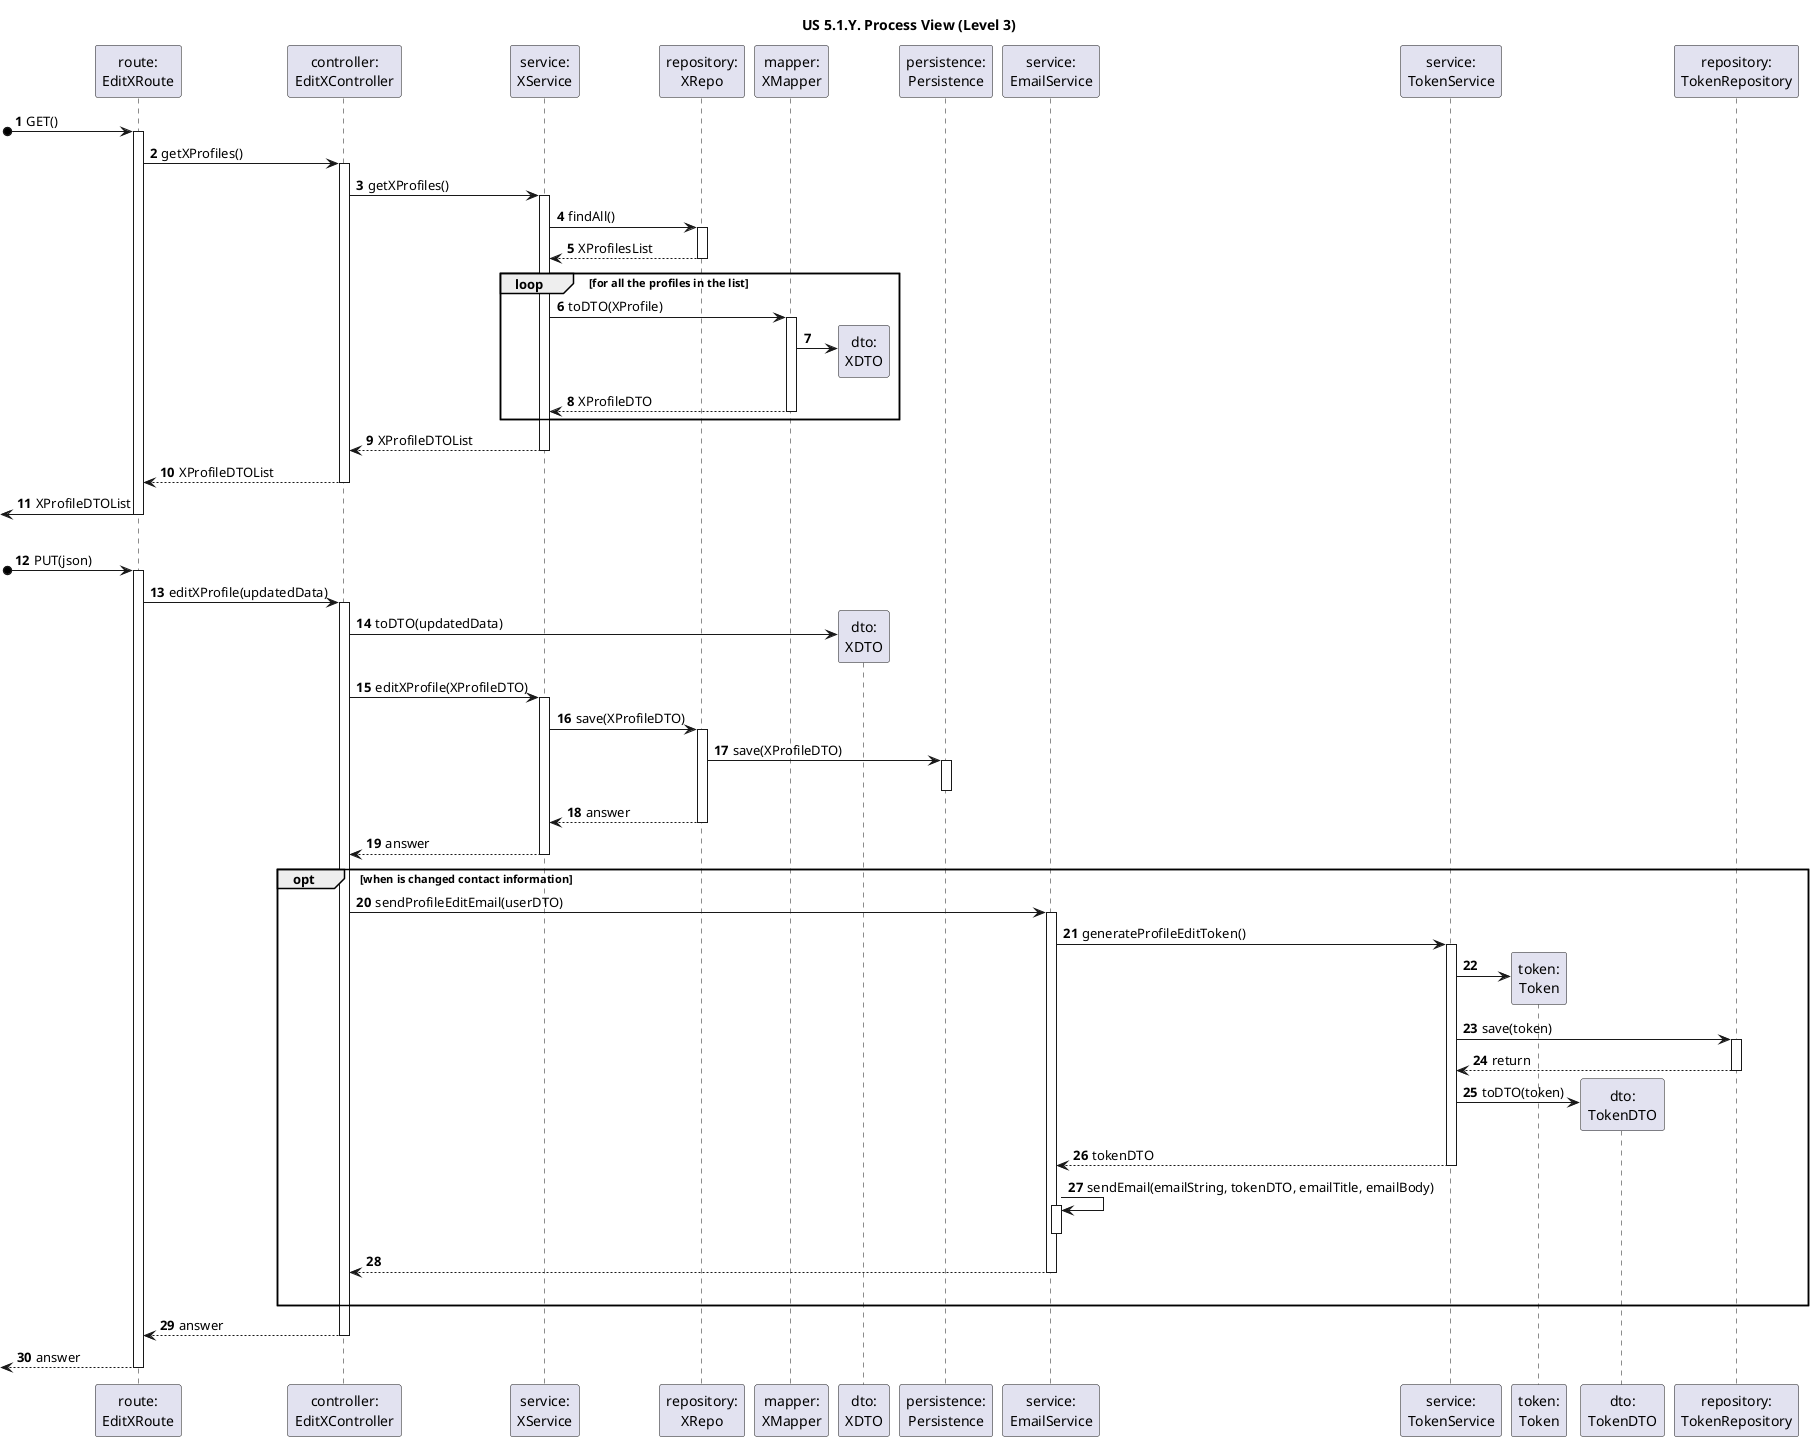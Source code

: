 @startuml
'https://plantuml.com/sequence-diagram

title "US 5.1.Y. Process View (Level 3)"

autonumber

participant "route:\nEditXRoute" as ROUTE
participant "controller:\nEditXController" as CTRL

participant "service:\nXService" as SER
participant "repository:\nXRepo" as REPO
participant "mapper:\nXMapper" as MAP
participant "dto:\nXDTO" as DTO

participant "persistence:\nPersistence" as PERSISTENCE

participant "service:\nEmailService" as EMAILServ
participant "service:\nTokenService" as TOKENServ
participant "token:\nToken" as TOKEN
participant "dto:\nTokenDTO" as TokenDTO
participant "repository:\nTokenRepository" as TOKENRepo


[o-> ROUTE : GET()
activate ROUTE

ROUTE -> CTRL : getXProfiles()
activate CTRL

CTRL -> SER : getXProfiles()
activate SER

SER -> REPO : findAll()
activate REPO

REPO --> SER : XProfilesList
deactivate REPO

loop for all the profiles in the list
SER -> MAP : toDTO(XProfile)
activate MAP

MAP -> DTO **

MAP --> SER : XProfileDTO
deactivate MAP
end loop

SER --> CTRL : XProfileDTOList
deactivate SER

CTRL --> ROUTE : XProfileDTOList
deactivate CTRL

<- ROUTE : XProfileDTOList
deactivate ROUTE

|||

[o-> ROUTE : PUT(json)
activate ROUTE

ROUTE -> CTRL : editXProfile(updatedData)
activate CTRL

CTRL -> DTO ** : toDTO(updatedData)

CTRL -> SER : editXProfile(XProfileDTO)
activate SER

SER -> REPO : save(XProfileDTO)
activate REPO

REPO -> PERSISTENCE : save(XProfileDTO)
activate PERSISTENCE
deactivate PERSISTENCE

REPO --> SER : answer
deactivate REPO

SER --> CTRL : answer
deactivate SER

opt when is changed contact information

CTRL -> EMAILServ : sendProfileEditEmail(userDTO)
activate EMAILServ

EMAILServ -> TOKENServ : generateProfileEditToken()
activate TOKENServ

TOKENServ -> TOKEN **

TOKENServ -> TOKENRepo : save(token)
activate TOKENRepo

TOKENRepo --> TOKENServ : return
deactivate TOKENRepo

TOKENServ -> TokenDTO ** : toDTO(token)

TOKENServ --> EMAILServ : tokenDTO
deactivate TOKENServ

EMAILServ -> EMAILServ : sendEmail(emailString, tokenDTO, emailTitle, emailBody)
activate EMAILServ

deactivate EMAILServ

EMAILServ --> CTRL :
deactivate EMAILServ
|||
end opt

CTRL --> ROUTE : answer
deactivate CTRL

<-- ROUTE : answer
deactivate ROUTE

@enduml